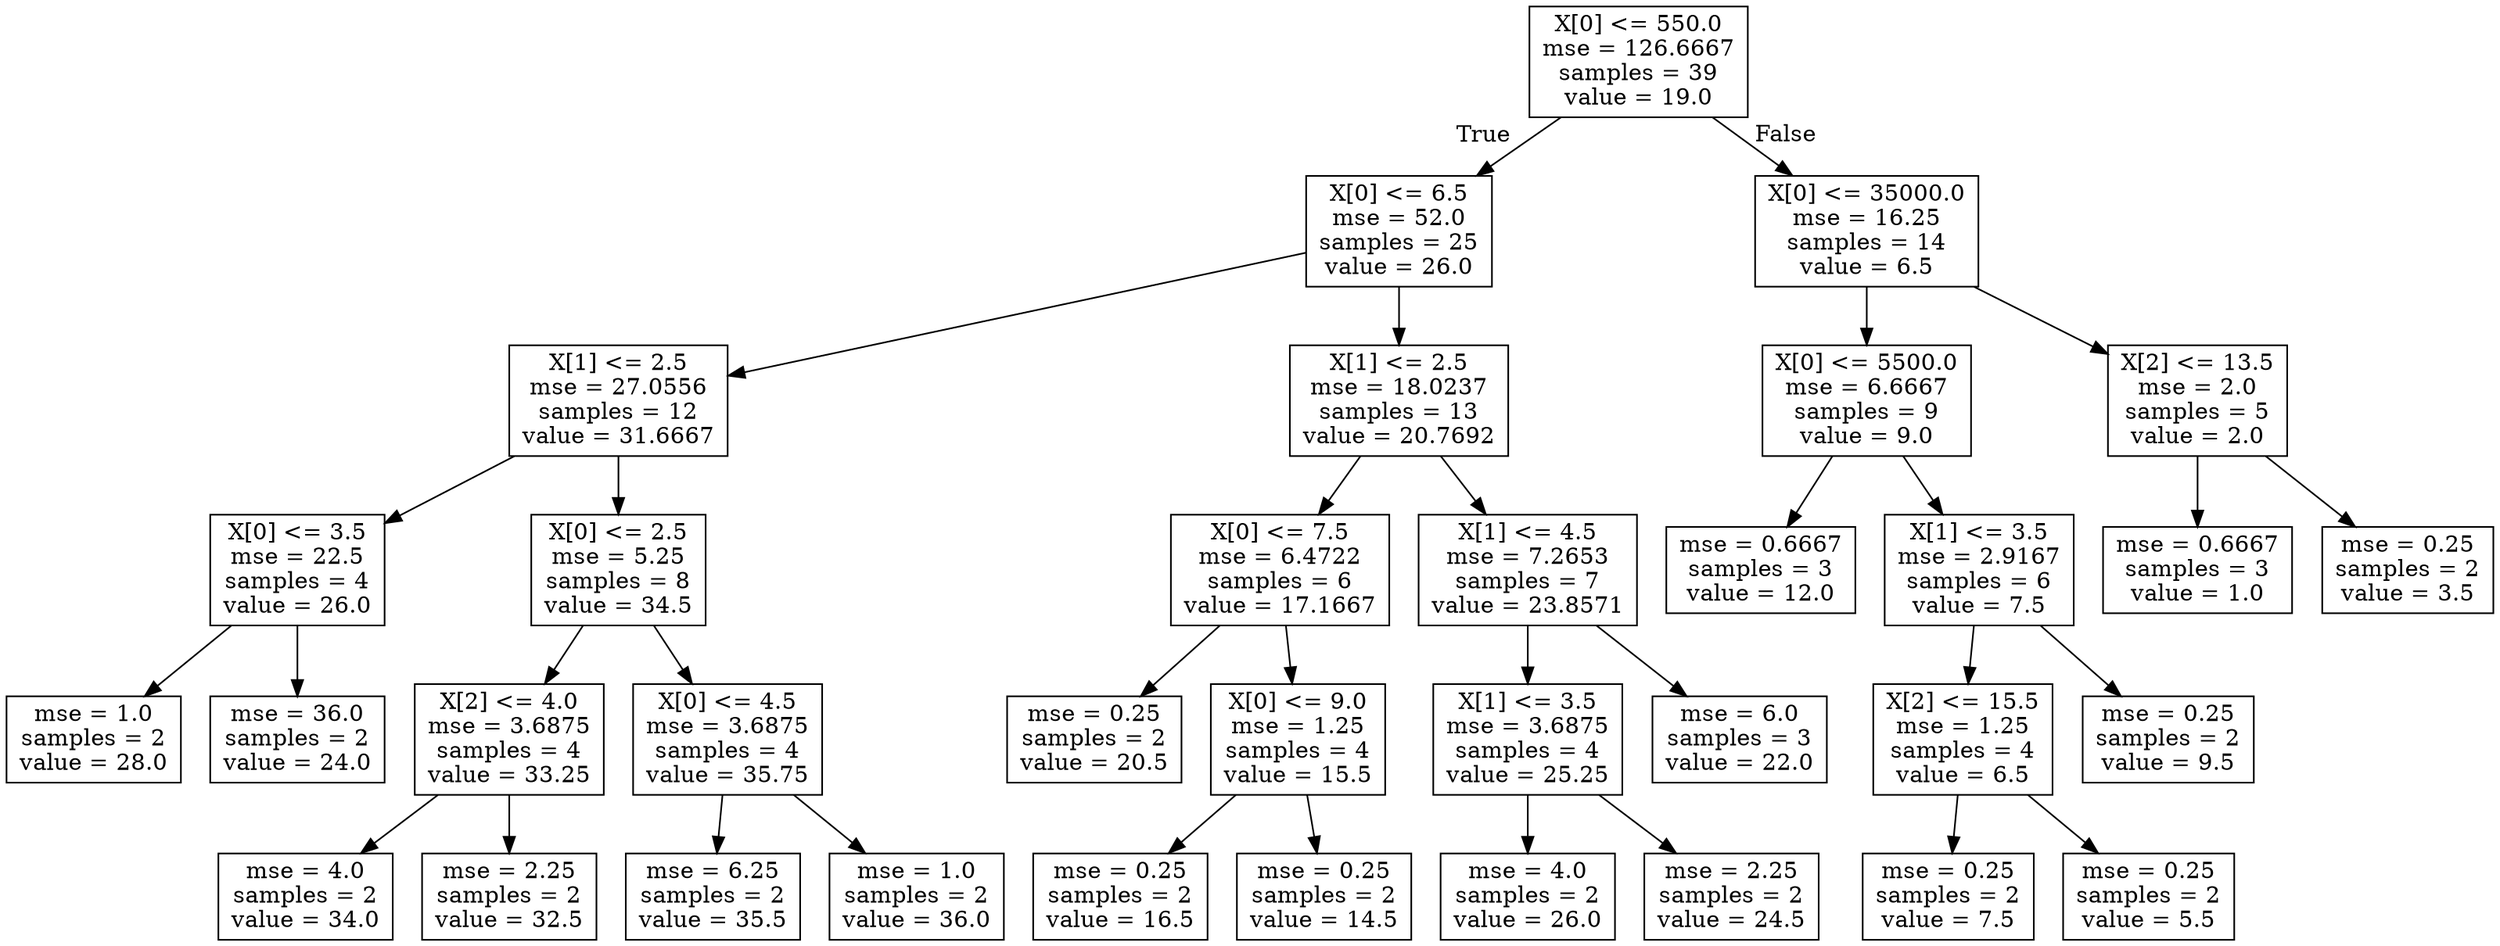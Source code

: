 digraph Tree {
node [shape=box] ;
0 [label="X[0] <= 550.0\nmse = 126.6667\nsamples = 39\nvalue = 19.0"] ;
1 [label="X[0] <= 6.5\nmse = 52.0\nsamples = 25\nvalue = 26.0"] ;
0 -> 1 [labeldistance=2.5, labelangle=45, headlabel="True"] ;
2 [label="X[1] <= 2.5\nmse = 27.0556\nsamples = 12\nvalue = 31.6667"] ;
1 -> 2 ;
3 [label="X[0] <= 3.5\nmse = 22.5\nsamples = 4\nvalue = 26.0"] ;
2 -> 3 ;
4 [label="mse = 1.0\nsamples = 2\nvalue = 28.0"] ;
3 -> 4 ;
5 [label="mse = 36.0\nsamples = 2\nvalue = 24.0"] ;
3 -> 5 ;
6 [label="X[0] <= 2.5\nmse = 5.25\nsamples = 8\nvalue = 34.5"] ;
2 -> 6 ;
7 [label="X[2] <= 4.0\nmse = 3.6875\nsamples = 4\nvalue = 33.25"] ;
6 -> 7 ;
8 [label="mse = 4.0\nsamples = 2\nvalue = 34.0"] ;
7 -> 8 ;
9 [label="mse = 2.25\nsamples = 2\nvalue = 32.5"] ;
7 -> 9 ;
10 [label="X[0] <= 4.5\nmse = 3.6875\nsamples = 4\nvalue = 35.75"] ;
6 -> 10 ;
11 [label="mse = 6.25\nsamples = 2\nvalue = 35.5"] ;
10 -> 11 ;
12 [label="mse = 1.0\nsamples = 2\nvalue = 36.0"] ;
10 -> 12 ;
13 [label="X[1] <= 2.5\nmse = 18.0237\nsamples = 13\nvalue = 20.7692"] ;
1 -> 13 ;
14 [label="X[0] <= 7.5\nmse = 6.4722\nsamples = 6\nvalue = 17.1667"] ;
13 -> 14 ;
15 [label="mse = 0.25\nsamples = 2\nvalue = 20.5"] ;
14 -> 15 ;
16 [label="X[0] <= 9.0\nmse = 1.25\nsamples = 4\nvalue = 15.5"] ;
14 -> 16 ;
17 [label="mse = 0.25\nsamples = 2\nvalue = 16.5"] ;
16 -> 17 ;
18 [label="mse = 0.25\nsamples = 2\nvalue = 14.5"] ;
16 -> 18 ;
19 [label="X[1] <= 4.5\nmse = 7.2653\nsamples = 7\nvalue = 23.8571"] ;
13 -> 19 ;
20 [label="X[1] <= 3.5\nmse = 3.6875\nsamples = 4\nvalue = 25.25"] ;
19 -> 20 ;
21 [label="mse = 4.0\nsamples = 2\nvalue = 26.0"] ;
20 -> 21 ;
22 [label="mse = 2.25\nsamples = 2\nvalue = 24.5"] ;
20 -> 22 ;
23 [label="mse = 6.0\nsamples = 3\nvalue = 22.0"] ;
19 -> 23 ;
24 [label="X[0] <= 35000.0\nmse = 16.25\nsamples = 14\nvalue = 6.5"] ;
0 -> 24 [labeldistance=2.5, labelangle=-45, headlabel="False"] ;
25 [label="X[0] <= 5500.0\nmse = 6.6667\nsamples = 9\nvalue = 9.0"] ;
24 -> 25 ;
26 [label="mse = 0.6667\nsamples = 3\nvalue = 12.0"] ;
25 -> 26 ;
27 [label="X[1] <= 3.5\nmse = 2.9167\nsamples = 6\nvalue = 7.5"] ;
25 -> 27 ;
28 [label="X[2] <= 15.5\nmse = 1.25\nsamples = 4\nvalue = 6.5"] ;
27 -> 28 ;
29 [label="mse = 0.25\nsamples = 2\nvalue = 7.5"] ;
28 -> 29 ;
30 [label="mse = 0.25\nsamples = 2\nvalue = 5.5"] ;
28 -> 30 ;
31 [label="mse = 0.25\nsamples = 2\nvalue = 9.5"] ;
27 -> 31 ;
32 [label="X[2] <= 13.5\nmse = 2.0\nsamples = 5\nvalue = 2.0"] ;
24 -> 32 ;
33 [label="mse = 0.6667\nsamples = 3\nvalue = 1.0"] ;
32 -> 33 ;
34 [label="mse = 0.25\nsamples = 2\nvalue = 3.5"] ;
32 -> 34 ;
}